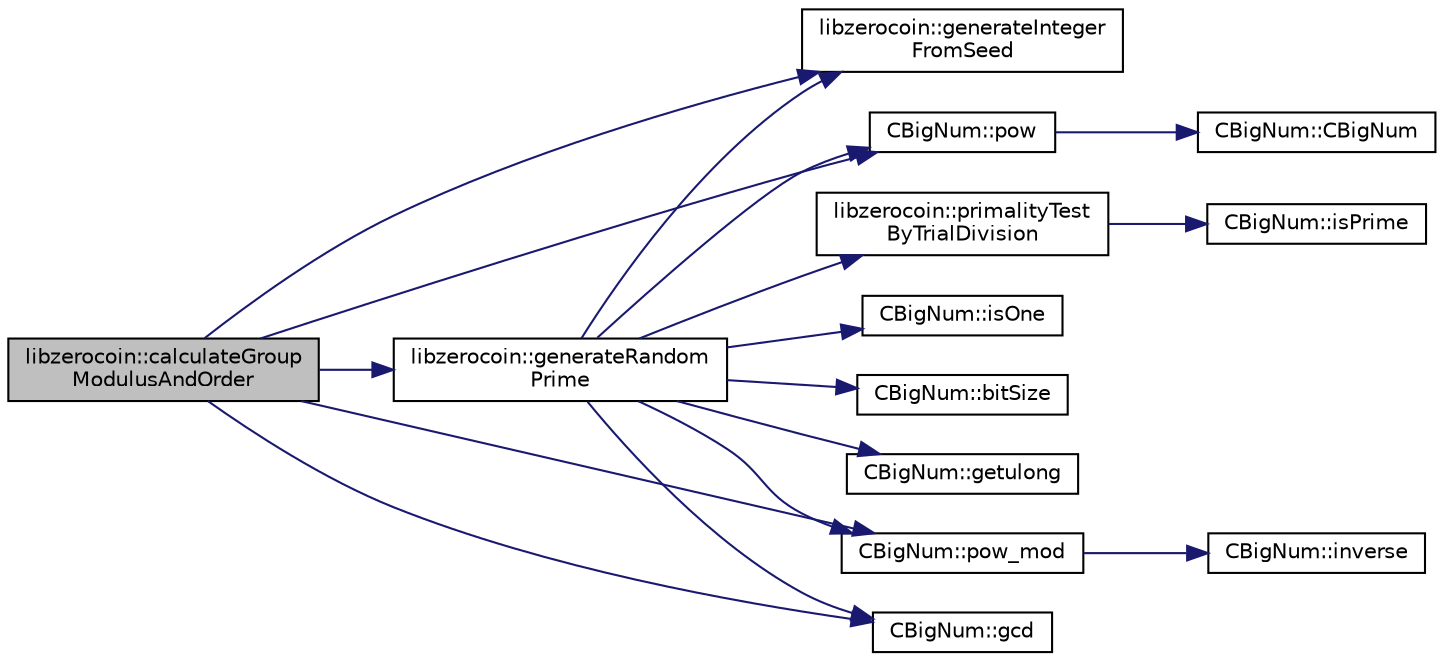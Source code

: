 digraph "libzerocoin::calculateGroupModulusAndOrder"
{
  edge [fontname="Helvetica",fontsize="10",labelfontname="Helvetica",labelfontsize="10"];
  node [fontname="Helvetica",fontsize="10",shape=record];
  rankdir="LR";
  Node24 [label="libzerocoin::calculateGroup\lModulusAndOrder",height=0.2,width=0.4,color="black", fillcolor="grey75", style="filled", fontcolor="black"];
  Node24 -> Node25 [color="midnightblue",fontsize="10",style="solid",fontname="Helvetica"];
  Node25 [label="libzerocoin::generateRandom\lPrime",height=0.2,width=0.4,color="black", fillcolor="white", style="filled",URL="$namespacelibzerocoin.html#a2099b8bbbed1501554a9be21e74b9254",tooltip="Deterministically compute a random prime number. "];
  Node25 -> Node26 [color="midnightblue",fontsize="10",style="solid",fontname="Helvetica"];
  Node26 [label="libzerocoin::generateInteger\lFromSeed",height=0.2,width=0.4,color="black", fillcolor="white", style="filled",URL="$namespacelibzerocoin.html#a6f07f95c6873008f19659311147e7a41"];
  Node25 -> Node27 [color="midnightblue",fontsize="10",style="solid",fontname="Helvetica"];
  Node27 [label="CBigNum::getulong",height=0.2,width=0.4,color="black", fillcolor="white", style="filled",URL="$class_c_big_num.html#a035dfd4984c0dfb5400e83afa11e0d21"];
  Node25 -> Node28 [color="midnightblue",fontsize="10",style="solid",fontname="Helvetica"];
  Node28 [label="libzerocoin::primalityTest\lByTrialDivision",height=0.2,width=0.4,color="black", fillcolor="white", style="filled",URL="$namespacelibzerocoin.html#aeda115c7208be9405f951779ec131494",tooltip="Determines whether a uint32_t is a prime through trial division. "];
  Node28 -> Node29 [color="midnightblue",fontsize="10",style="solid",fontname="Helvetica"];
  Node29 [label="CBigNum::isPrime",height=0.2,width=0.4,color="black", fillcolor="white", style="filled",URL="$class_c_big_num.html#a6d51387c37d74d3c9dfe4fc7aa8affce",tooltip="Miller-Rabin primality test on this element. "];
  Node25 -> Node30 [color="midnightblue",fontsize="10",style="solid",fontname="Helvetica"];
  Node30 [label="CBigNum::pow",height=0.2,width=0.4,color="black", fillcolor="white", style="filled",URL="$class_c_big_num.html#aa8c79c0a8ca34ed34ef315047137ecc7",tooltip="exponentiation with an int. "];
  Node30 -> Node31 [color="midnightblue",fontsize="10",style="solid",fontname="Helvetica"];
  Node31 [label="CBigNum::CBigNum",height=0.2,width=0.4,color="black", fillcolor="white", style="filled",URL="$class_c_big_num.html#a272ed55454635b770e181bddc1a9c071"];
  Node25 -> Node32 [color="midnightblue",fontsize="10",style="solid",fontname="Helvetica"];
  Node32 [label="CBigNum::bitSize",height=0.2,width=0.4,color="black", fillcolor="white", style="filled",URL="$class_c_big_num.html#ab4b035b81263dcba7b996997ecdcea8d",tooltip="Returns the size in bits of the underlying bignum. "];
  Node25 -> Node33 [color="midnightblue",fontsize="10",style="solid",fontname="Helvetica"];
  Node33 [label="CBigNum::pow_mod",height=0.2,width=0.4,color="black", fillcolor="white", style="filled",URL="$class_c_big_num.html#a949004e3f63921b28b4e245624854289",tooltip="modular exponentiation: this^e mod n "];
  Node33 -> Node34 [color="midnightblue",fontsize="10",style="solid",fontname="Helvetica"];
  Node34 [label="CBigNum::inverse",height=0.2,width=0.4,color="black", fillcolor="white", style="filled",URL="$class_c_big_num.html#ace6cb4447751b27f00139d60dd8ebba4",tooltip="Calculates the inverse of this element mod m. "];
  Node25 -> Node35 [color="midnightblue",fontsize="10",style="solid",fontname="Helvetica"];
  Node35 [label="CBigNum::gcd",height=0.2,width=0.4,color="black", fillcolor="white", style="filled",URL="$class_c_big_num.html#a404a5797d26614e7854947e00d286d36",tooltip="Calculates the greatest common divisor (GCD) of two numbers. "];
  Node25 -> Node36 [color="midnightblue",fontsize="10",style="solid",fontname="Helvetica"];
  Node36 [label="CBigNum::isOne",height=0.2,width=0.4,color="black", fillcolor="white", style="filled",URL="$class_c_big_num.html#a0e237d40f4ea66b930b8136f77fd1349"];
  Node24 -> Node26 [color="midnightblue",fontsize="10",style="solid",fontname="Helvetica"];
  Node24 -> Node30 [color="midnightblue",fontsize="10",style="solid",fontname="Helvetica"];
  Node24 -> Node33 [color="midnightblue",fontsize="10",style="solid",fontname="Helvetica"];
  Node24 -> Node35 [color="midnightblue",fontsize="10",style="solid",fontname="Helvetica"];
}

